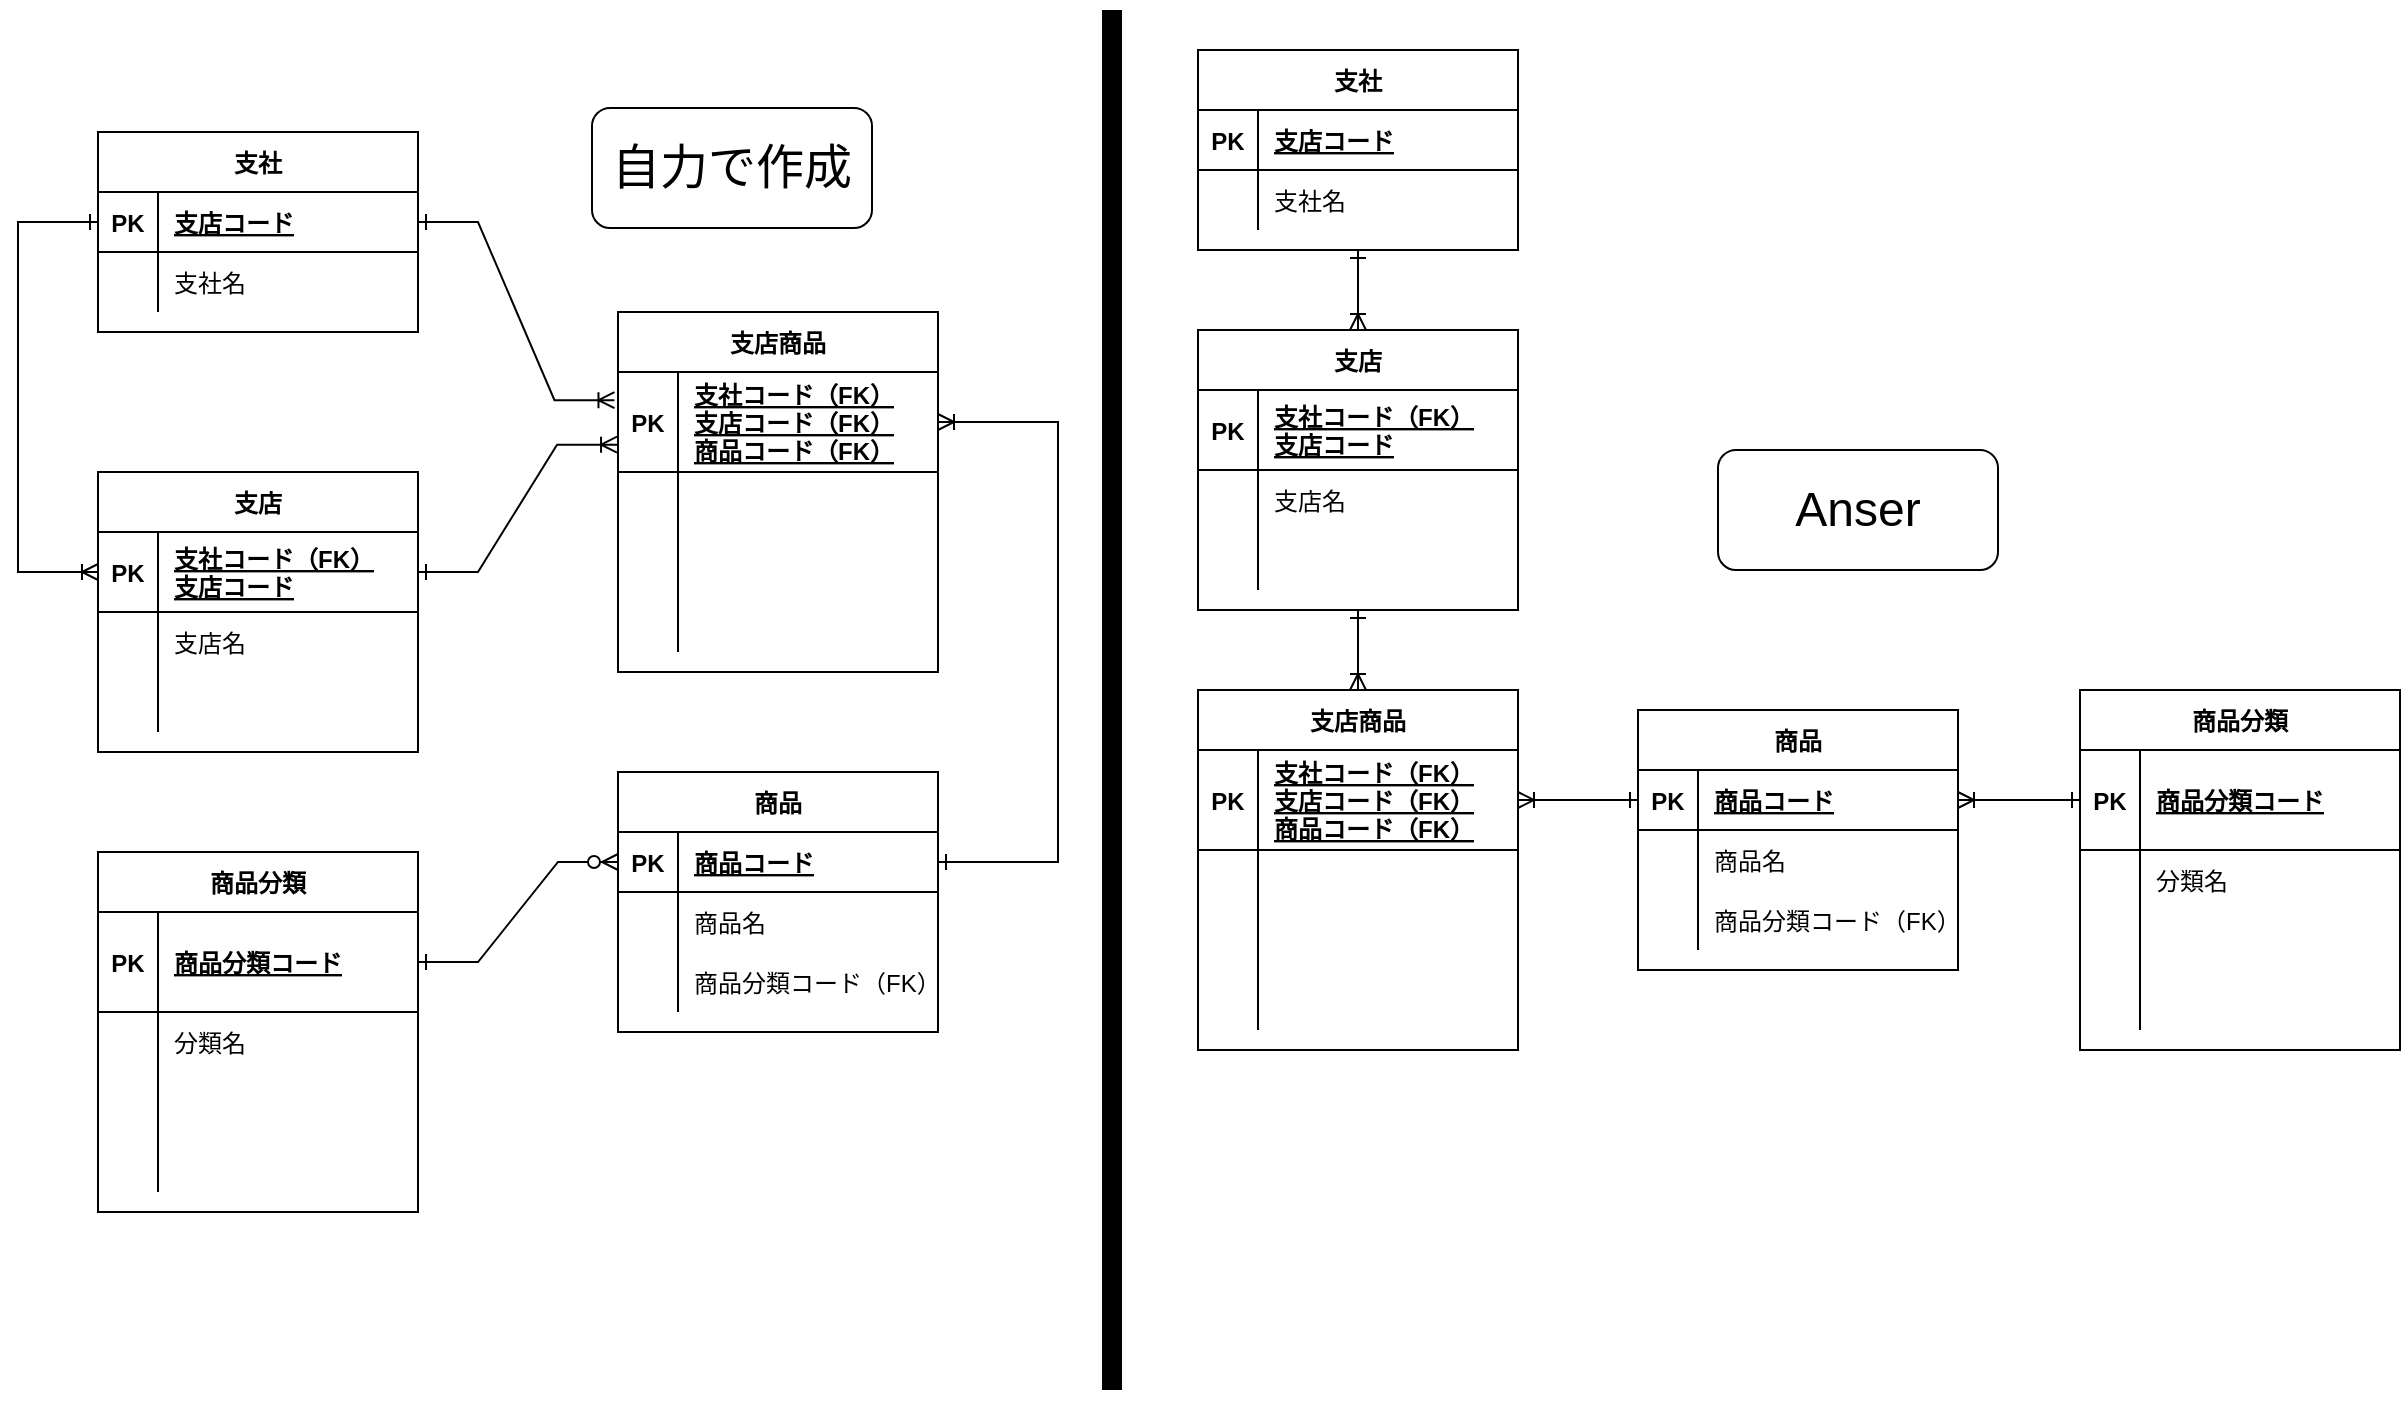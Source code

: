 <mxfile version="18.0.4" type="google"><diagram id="R2lEEEUBdFMjLlhIrx00" name="Page-1"><mxGraphModel grid="1" page="1" gridSize="10" guides="1" tooltips="1" connect="1" arrows="1" fold="1" pageScale="1" pageWidth="850" pageHeight="1100" math="0" shadow="0" extFonts="Permanent Marker^https://fonts.googleapis.com/css?family=Permanent+Marker"><root><mxCell id="0"/><mxCell id="1" parent="0"/><mxCell id="C-vyLk0tnHw3VtMMgP7b-2" value="支店" style="shape=table;startSize=30;container=1;collapsible=1;childLayout=tableLayout;fixedRows=1;rowLines=0;fontStyle=1;align=center;resizeLast=1;" vertex="1" parent="1"><mxGeometry x="-150" y="241" width="160" height="140" as="geometry"/></mxCell><mxCell id="C-vyLk0tnHw3VtMMgP7b-3" value="" style="shape=partialRectangle;collapsible=0;dropTarget=0;pointerEvents=0;fillColor=none;points=[[0,0.5],[1,0.5]];portConstraint=eastwest;top=0;left=0;right=0;bottom=1;" vertex="1" parent="C-vyLk0tnHw3VtMMgP7b-2"><mxGeometry y="30" width="160" height="40" as="geometry"/></mxCell><mxCell id="C-vyLk0tnHw3VtMMgP7b-4" value="PK" style="shape=partialRectangle;overflow=hidden;connectable=0;fillColor=none;top=0;left=0;bottom=0;right=0;fontStyle=1;" vertex="1" parent="C-vyLk0tnHw3VtMMgP7b-3"><mxGeometry width="30" height="40" as="geometry"><mxRectangle width="30" height="40" as="alternateBounds"/></mxGeometry></mxCell><mxCell id="C-vyLk0tnHw3VtMMgP7b-5" value="支社コード（FK）&#10;支店コード" style="shape=partialRectangle;overflow=hidden;connectable=0;fillColor=none;top=0;left=0;bottom=0;right=0;align=left;spacingLeft=6;fontStyle=5;" vertex="1" parent="C-vyLk0tnHw3VtMMgP7b-3"><mxGeometry x="30" width="130" height="40" as="geometry"><mxRectangle width="130" height="40" as="alternateBounds"/></mxGeometry></mxCell><mxCell id="C-vyLk0tnHw3VtMMgP7b-6" value="" style="shape=partialRectangle;collapsible=0;dropTarget=0;pointerEvents=0;fillColor=none;points=[[0,0.5],[1,0.5]];portConstraint=eastwest;top=0;left=0;right=0;bottom=0;" vertex="1" parent="C-vyLk0tnHw3VtMMgP7b-2"><mxGeometry y="70" width="160" height="30" as="geometry"/></mxCell><mxCell id="C-vyLk0tnHw3VtMMgP7b-7" value="" style="shape=partialRectangle;overflow=hidden;connectable=0;fillColor=none;top=0;left=0;bottom=0;right=0;" vertex="1" parent="C-vyLk0tnHw3VtMMgP7b-6"><mxGeometry width="30" height="30" as="geometry"><mxRectangle width="30" height="30" as="alternateBounds"/></mxGeometry></mxCell><mxCell id="C-vyLk0tnHw3VtMMgP7b-8" value="支店名" style="shape=partialRectangle;overflow=hidden;connectable=0;fillColor=none;top=0;left=0;bottom=0;right=0;align=left;spacingLeft=6;" vertex="1" parent="C-vyLk0tnHw3VtMMgP7b-6"><mxGeometry x="30" width="130" height="30" as="geometry"><mxRectangle width="130" height="30" as="alternateBounds"/></mxGeometry></mxCell><mxCell id="C-vyLk0tnHw3VtMMgP7b-9" value="" style="shape=partialRectangle;collapsible=0;dropTarget=0;pointerEvents=0;fillColor=none;points=[[0,0.5],[1,0.5]];portConstraint=eastwest;top=0;left=0;right=0;bottom=0;" vertex="1" parent="C-vyLk0tnHw3VtMMgP7b-2"><mxGeometry y="100" width="160" height="30" as="geometry"/></mxCell><mxCell id="C-vyLk0tnHw3VtMMgP7b-10" value="" style="shape=partialRectangle;overflow=hidden;connectable=0;fillColor=none;top=0;left=0;bottom=0;right=0;" vertex="1" parent="C-vyLk0tnHw3VtMMgP7b-9"><mxGeometry width="30" height="30" as="geometry"><mxRectangle width="30" height="30" as="alternateBounds"/></mxGeometry></mxCell><mxCell id="C-vyLk0tnHw3VtMMgP7b-11" value="" style="shape=partialRectangle;overflow=hidden;connectable=0;fillColor=none;top=0;left=0;bottom=0;right=0;align=left;spacingLeft=6;" vertex="1" parent="C-vyLk0tnHw3VtMMgP7b-9"><mxGeometry x="30" width="130" height="30" as="geometry"><mxRectangle width="130" height="30" as="alternateBounds"/></mxGeometry></mxCell><mxCell id="C-vyLk0tnHw3VtMMgP7b-13" value="商品" style="shape=table;startSize=30;container=1;collapsible=1;childLayout=tableLayout;fixedRows=1;rowLines=0;fontStyle=1;align=center;resizeLast=1;" vertex="1" parent="1"><mxGeometry x="110" y="391" width="160" height="130" as="geometry"/></mxCell><mxCell id="C-vyLk0tnHw3VtMMgP7b-14" value="" style="shape=partialRectangle;collapsible=0;dropTarget=0;pointerEvents=0;fillColor=none;points=[[0,0.5],[1,0.5]];portConstraint=eastwest;top=0;left=0;right=0;bottom=1;" vertex="1" parent="C-vyLk0tnHw3VtMMgP7b-13"><mxGeometry y="30" width="160" height="30" as="geometry"/></mxCell><mxCell id="C-vyLk0tnHw3VtMMgP7b-15" value="PK" style="shape=partialRectangle;overflow=hidden;connectable=0;fillColor=none;top=0;left=0;bottom=0;right=0;fontStyle=1;" vertex="1" parent="C-vyLk0tnHw3VtMMgP7b-14"><mxGeometry width="30" height="30" as="geometry"><mxRectangle width="30" height="30" as="alternateBounds"/></mxGeometry></mxCell><mxCell id="C-vyLk0tnHw3VtMMgP7b-16" value="商品コード" style="shape=partialRectangle;overflow=hidden;connectable=0;fillColor=none;top=0;left=0;bottom=0;right=0;align=left;spacingLeft=6;fontStyle=5;" vertex="1" parent="C-vyLk0tnHw3VtMMgP7b-14"><mxGeometry x="30" width="130" height="30" as="geometry"><mxRectangle width="130" height="30" as="alternateBounds"/></mxGeometry></mxCell><mxCell id="C-vyLk0tnHw3VtMMgP7b-17" value="" style="shape=partialRectangle;collapsible=0;dropTarget=0;pointerEvents=0;fillColor=none;points=[[0,0.5],[1,0.5]];portConstraint=eastwest;top=0;left=0;right=0;bottom=0;" vertex="1" parent="C-vyLk0tnHw3VtMMgP7b-13"><mxGeometry y="60" width="160" height="30" as="geometry"/></mxCell><mxCell id="C-vyLk0tnHw3VtMMgP7b-18" value="" style="shape=partialRectangle;overflow=hidden;connectable=0;fillColor=none;top=0;left=0;bottom=0;right=0;" vertex="1" parent="C-vyLk0tnHw3VtMMgP7b-17"><mxGeometry width="30" height="30" as="geometry"><mxRectangle width="30" height="30" as="alternateBounds"/></mxGeometry></mxCell><mxCell id="C-vyLk0tnHw3VtMMgP7b-19" value="商品名" style="shape=partialRectangle;overflow=hidden;connectable=0;fillColor=none;top=0;left=0;bottom=0;right=0;align=left;spacingLeft=6;" vertex="1" parent="C-vyLk0tnHw3VtMMgP7b-17"><mxGeometry x="30" width="130" height="30" as="geometry"><mxRectangle width="130" height="30" as="alternateBounds"/></mxGeometry></mxCell><mxCell id="C-vyLk0tnHw3VtMMgP7b-20" value="" style="shape=partialRectangle;collapsible=0;dropTarget=0;pointerEvents=0;fillColor=none;points=[[0,0.5],[1,0.5]];portConstraint=eastwest;top=0;left=0;right=0;bottom=0;" vertex="1" parent="C-vyLk0tnHw3VtMMgP7b-13"><mxGeometry y="90" width="160" height="30" as="geometry"/></mxCell><mxCell id="C-vyLk0tnHw3VtMMgP7b-21" value="" style="shape=partialRectangle;overflow=hidden;connectable=0;fillColor=none;top=0;left=0;bottom=0;right=0;" vertex="1" parent="C-vyLk0tnHw3VtMMgP7b-20"><mxGeometry width="30" height="30" as="geometry"><mxRectangle width="30" height="30" as="alternateBounds"/></mxGeometry></mxCell><mxCell id="C-vyLk0tnHw3VtMMgP7b-22" value="商品分類コード（FK）" style="shape=partialRectangle;overflow=hidden;connectable=0;fillColor=none;top=0;left=0;bottom=0;right=0;align=left;spacingLeft=6;" vertex="1" parent="C-vyLk0tnHw3VtMMgP7b-20"><mxGeometry x="30" width="130" height="30" as="geometry"><mxRectangle width="130" height="30" as="alternateBounds"/></mxGeometry></mxCell><mxCell id="C-vyLk0tnHw3VtMMgP7b-23" value="支社" style="shape=table;startSize=30;container=1;collapsible=1;childLayout=tableLayout;fixedRows=1;rowLines=0;fontStyle=1;align=center;resizeLast=1;" vertex="1" parent="1"><mxGeometry x="-150" y="71" width="160" height="100" as="geometry"/></mxCell><mxCell id="C-vyLk0tnHw3VtMMgP7b-24" value="" style="shape=partialRectangle;collapsible=0;dropTarget=0;pointerEvents=0;fillColor=none;points=[[0,0.5],[1,0.5]];portConstraint=eastwest;top=0;left=0;right=0;bottom=1;" vertex="1" parent="C-vyLk0tnHw3VtMMgP7b-23"><mxGeometry y="30" width="160" height="30" as="geometry"/></mxCell><mxCell id="C-vyLk0tnHw3VtMMgP7b-25" value="PK" style="shape=partialRectangle;overflow=hidden;connectable=0;fillColor=none;top=0;left=0;bottom=0;right=0;fontStyle=1;" vertex="1" parent="C-vyLk0tnHw3VtMMgP7b-24"><mxGeometry width="30" height="30" as="geometry"><mxRectangle width="30" height="30" as="alternateBounds"/></mxGeometry></mxCell><mxCell id="C-vyLk0tnHw3VtMMgP7b-26" value="支店コード" style="shape=partialRectangle;overflow=hidden;connectable=0;fillColor=none;top=0;left=0;bottom=0;right=0;align=left;spacingLeft=6;fontStyle=5;" vertex="1" parent="C-vyLk0tnHw3VtMMgP7b-24"><mxGeometry x="30" width="130" height="30" as="geometry"><mxRectangle width="130" height="30" as="alternateBounds"/></mxGeometry></mxCell><mxCell id="C-vyLk0tnHw3VtMMgP7b-27" value="" style="shape=partialRectangle;collapsible=0;dropTarget=0;pointerEvents=0;fillColor=none;points=[[0,0.5],[1,0.5]];portConstraint=eastwest;top=0;left=0;right=0;bottom=0;" vertex="1" parent="C-vyLk0tnHw3VtMMgP7b-23"><mxGeometry y="60" width="160" height="30" as="geometry"/></mxCell><mxCell id="C-vyLk0tnHw3VtMMgP7b-28" value="" style="shape=partialRectangle;overflow=hidden;connectable=0;fillColor=none;top=0;left=0;bottom=0;right=0;" vertex="1" parent="C-vyLk0tnHw3VtMMgP7b-27"><mxGeometry width="30" height="30" as="geometry"><mxRectangle width="30" height="30" as="alternateBounds"/></mxGeometry></mxCell><mxCell id="C-vyLk0tnHw3VtMMgP7b-29" value="支社名" style="shape=partialRectangle;overflow=hidden;connectable=0;fillColor=none;top=0;left=0;bottom=0;right=0;align=left;spacingLeft=6;" vertex="1" parent="C-vyLk0tnHw3VtMMgP7b-27"><mxGeometry x="30" width="130" height="30" as="geometry"><mxRectangle width="130" height="30" as="alternateBounds"/></mxGeometry></mxCell><mxCell id="lFJfuC8ugQ9undMT2xgx-3" value="商品分類" style="shape=table;startSize=30;container=1;collapsible=1;childLayout=tableLayout;fixedRows=1;rowLines=0;fontStyle=1;align=center;resizeLast=1;" vertex="1" parent="1"><mxGeometry x="-150" y="431" width="160" height="180.0" as="geometry"/></mxCell><mxCell id="lFJfuC8ugQ9undMT2xgx-4" value="" style="shape=tableRow;horizontal=0;startSize=0;swimlaneHead=0;swimlaneBody=0;fillColor=none;collapsible=0;dropTarget=0;points=[[0,0.5],[1,0.5]];portConstraint=eastwest;top=0;left=0;right=0;bottom=1;" vertex="1" parent="lFJfuC8ugQ9undMT2xgx-3"><mxGeometry y="30" width="160" height="50" as="geometry"/></mxCell><mxCell id="lFJfuC8ugQ9undMT2xgx-5" value="PK" style="shape=partialRectangle;connectable=0;fillColor=none;top=0;left=0;bottom=0;right=0;fontStyle=1;overflow=hidden;" vertex="1" parent="lFJfuC8ugQ9undMT2xgx-4"><mxGeometry width="30" height="50" as="geometry"><mxRectangle width="30" height="50" as="alternateBounds"/></mxGeometry></mxCell><mxCell id="lFJfuC8ugQ9undMT2xgx-6" value="商品分類コード" style="shape=partialRectangle;connectable=0;fillColor=none;top=0;left=0;bottom=0;right=0;align=left;spacingLeft=6;fontStyle=5;overflow=hidden;" vertex="1" parent="lFJfuC8ugQ9undMT2xgx-4"><mxGeometry x="30" width="130" height="50" as="geometry"><mxRectangle width="130" height="50" as="alternateBounds"/></mxGeometry></mxCell><mxCell id="lFJfuC8ugQ9undMT2xgx-7" value="" style="shape=tableRow;horizontal=0;startSize=0;swimlaneHead=0;swimlaneBody=0;fillColor=none;collapsible=0;dropTarget=0;points=[[0,0.5],[1,0.5]];portConstraint=eastwest;top=0;left=0;right=0;bottom=0;" vertex="1" parent="lFJfuC8ugQ9undMT2xgx-3"><mxGeometry y="80" width="160" height="30" as="geometry"/></mxCell><mxCell id="lFJfuC8ugQ9undMT2xgx-8" value="" style="shape=partialRectangle;connectable=0;fillColor=none;top=0;left=0;bottom=0;right=0;editable=1;overflow=hidden;" vertex="1" parent="lFJfuC8ugQ9undMT2xgx-7"><mxGeometry width="30" height="30" as="geometry"><mxRectangle width="30" height="30" as="alternateBounds"/></mxGeometry></mxCell><mxCell id="lFJfuC8ugQ9undMT2xgx-9" value="分類名" style="shape=partialRectangle;connectable=0;fillColor=none;top=0;left=0;bottom=0;right=0;align=left;spacingLeft=6;overflow=hidden;" vertex="1" parent="lFJfuC8ugQ9undMT2xgx-7"><mxGeometry x="30" width="130" height="30" as="geometry"><mxRectangle width="130" height="30" as="alternateBounds"/></mxGeometry></mxCell><mxCell id="lFJfuC8ugQ9undMT2xgx-10" value="" style="shape=tableRow;horizontal=0;startSize=0;swimlaneHead=0;swimlaneBody=0;fillColor=none;collapsible=0;dropTarget=0;points=[[0,0.5],[1,0.5]];portConstraint=eastwest;top=0;left=0;right=0;bottom=0;" vertex="1" parent="lFJfuC8ugQ9undMT2xgx-3"><mxGeometry y="110" width="160" height="30" as="geometry"/></mxCell><mxCell id="lFJfuC8ugQ9undMT2xgx-11" value="" style="shape=partialRectangle;connectable=0;fillColor=none;top=0;left=0;bottom=0;right=0;editable=1;overflow=hidden;" vertex="1" parent="lFJfuC8ugQ9undMT2xgx-10"><mxGeometry width="30" height="30" as="geometry"><mxRectangle width="30" height="30" as="alternateBounds"/></mxGeometry></mxCell><mxCell id="lFJfuC8ugQ9undMT2xgx-12" value="" style="shape=partialRectangle;connectable=0;fillColor=none;top=0;left=0;bottom=0;right=0;align=left;spacingLeft=6;overflow=hidden;" vertex="1" parent="lFJfuC8ugQ9undMT2xgx-10"><mxGeometry x="30" width="130" height="30" as="geometry"><mxRectangle width="130" height="30" as="alternateBounds"/></mxGeometry></mxCell><mxCell id="lFJfuC8ugQ9undMT2xgx-13" value="" style="shape=tableRow;horizontal=0;startSize=0;swimlaneHead=0;swimlaneBody=0;fillColor=none;collapsible=0;dropTarget=0;points=[[0,0.5],[1,0.5]];portConstraint=eastwest;top=0;left=0;right=0;bottom=0;" vertex="1" parent="lFJfuC8ugQ9undMT2xgx-3"><mxGeometry y="140" width="160" height="30" as="geometry"/></mxCell><mxCell id="lFJfuC8ugQ9undMT2xgx-14" value="" style="shape=partialRectangle;connectable=0;fillColor=none;top=0;left=0;bottom=0;right=0;editable=1;overflow=hidden;" vertex="1" parent="lFJfuC8ugQ9undMT2xgx-13"><mxGeometry width="30" height="30" as="geometry"><mxRectangle width="30" height="30" as="alternateBounds"/></mxGeometry></mxCell><mxCell id="lFJfuC8ugQ9undMT2xgx-15" value="" style="shape=partialRectangle;connectable=0;fillColor=none;top=0;left=0;bottom=0;right=0;align=left;spacingLeft=6;overflow=hidden;" vertex="1" parent="lFJfuC8ugQ9undMT2xgx-13"><mxGeometry x="30" width="130" height="30" as="geometry"><mxRectangle width="130" height="30" as="alternateBounds"/></mxGeometry></mxCell><mxCell id="lFJfuC8ugQ9undMT2xgx-16" value="支店商品" style="shape=table;startSize=30;container=1;collapsible=1;childLayout=tableLayout;fixedRows=1;rowLines=0;fontStyle=1;align=center;resizeLast=1;" vertex="1" parent="1"><mxGeometry x="110" y="161" width="160" height="180" as="geometry"/></mxCell><mxCell id="lFJfuC8ugQ9undMT2xgx-17" value="" style="shape=tableRow;horizontal=0;startSize=0;swimlaneHead=0;swimlaneBody=0;fillColor=none;collapsible=0;dropTarget=0;points=[[0,0.5],[1,0.5]];portConstraint=eastwest;top=0;left=0;right=0;bottom=1;" vertex="1" parent="lFJfuC8ugQ9undMT2xgx-16"><mxGeometry y="30" width="160" height="50" as="geometry"/></mxCell><mxCell id="lFJfuC8ugQ9undMT2xgx-18" value="PK" style="shape=partialRectangle;connectable=0;fillColor=none;top=0;left=0;bottom=0;right=0;fontStyle=1;overflow=hidden;" vertex="1" parent="lFJfuC8ugQ9undMT2xgx-17"><mxGeometry width="30" height="50" as="geometry"><mxRectangle width="30" height="50" as="alternateBounds"/></mxGeometry></mxCell><mxCell id="lFJfuC8ugQ9undMT2xgx-19" value="支社コード（FK）&#10;支店コード（FK）&#10;商品コード（FK）" style="shape=partialRectangle;connectable=0;fillColor=none;top=0;left=0;bottom=0;right=0;align=left;spacingLeft=6;fontStyle=5;overflow=hidden;" vertex="1" parent="lFJfuC8ugQ9undMT2xgx-17"><mxGeometry x="30" width="130" height="50" as="geometry"><mxRectangle width="130" height="50" as="alternateBounds"/></mxGeometry></mxCell><mxCell id="lFJfuC8ugQ9undMT2xgx-20" value="" style="shape=tableRow;horizontal=0;startSize=0;swimlaneHead=0;swimlaneBody=0;fillColor=none;collapsible=0;dropTarget=0;points=[[0,0.5],[1,0.5]];portConstraint=eastwest;top=0;left=0;right=0;bottom=0;" vertex="1" parent="lFJfuC8ugQ9undMT2xgx-16"><mxGeometry y="80" width="160" height="30" as="geometry"/></mxCell><mxCell id="lFJfuC8ugQ9undMT2xgx-21" value="" style="shape=partialRectangle;connectable=0;fillColor=none;top=0;left=0;bottom=0;right=0;editable=1;overflow=hidden;" vertex="1" parent="lFJfuC8ugQ9undMT2xgx-20"><mxGeometry width="30" height="30" as="geometry"><mxRectangle width="30" height="30" as="alternateBounds"/></mxGeometry></mxCell><mxCell id="lFJfuC8ugQ9undMT2xgx-22" value="" style="shape=partialRectangle;connectable=0;fillColor=none;top=0;left=0;bottom=0;right=0;align=left;spacingLeft=6;overflow=hidden;" vertex="1" parent="lFJfuC8ugQ9undMT2xgx-20"><mxGeometry x="30" width="130" height="30" as="geometry"><mxRectangle width="130" height="30" as="alternateBounds"/></mxGeometry></mxCell><mxCell id="lFJfuC8ugQ9undMT2xgx-23" value="" style="shape=tableRow;horizontal=0;startSize=0;swimlaneHead=0;swimlaneBody=0;fillColor=none;collapsible=0;dropTarget=0;points=[[0,0.5],[1,0.5]];portConstraint=eastwest;top=0;left=0;right=0;bottom=0;" vertex="1" parent="lFJfuC8ugQ9undMT2xgx-16"><mxGeometry y="110" width="160" height="30" as="geometry"/></mxCell><mxCell id="lFJfuC8ugQ9undMT2xgx-24" value="" style="shape=partialRectangle;connectable=0;fillColor=none;top=0;left=0;bottom=0;right=0;editable=1;overflow=hidden;" vertex="1" parent="lFJfuC8ugQ9undMT2xgx-23"><mxGeometry width="30" height="30" as="geometry"><mxRectangle width="30" height="30" as="alternateBounds"/></mxGeometry></mxCell><mxCell id="lFJfuC8ugQ9undMT2xgx-25" value="" style="shape=partialRectangle;connectable=0;fillColor=none;top=0;left=0;bottom=0;right=0;align=left;spacingLeft=6;overflow=hidden;" vertex="1" parent="lFJfuC8ugQ9undMT2xgx-23"><mxGeometry x="30" width="130" height="30" as="geometry"><mxRectangle width="130" height="30" as="alternateBounds"/></mxGeometry></mxCell><mxCell id="lFJfuC8ugQ9undMT2xgx-26" value="" style="shape=tableRow;horizontal=0;startSize=0;swimlaneHead=0;swimlaneBody=0;fillColor=none;collapsible=0;dropTarget=0;points=[[0,0.5],[1,0.5]];portConstraint=eastwest;top=0;left=0;right=0;bottom=0;" vertex="1" parent="lFJfuC8ugQ9undMT2xgx-16"><mxGeometry y="140" width="160" height="30" as="geometry"/></mxCell><mxCell id="lFJfuC8ugQ9undMT2xgx-27" value="" style="shape=partialRectangle;connectable=0;fillColor=none;top=0;left=0;bottom=0;right=0;editable=1;overflow=hidden;" vertex="1" parent="lFJfuC8ugQ9undMT2xgx-26"><mxGeometry width="30" height="30" as="geometry"><mxRectangle width="30" height="30" as="alternateBounds"/></mxGeometry></mxCell><mxCell id="lFJfuC8ugQ9undMT2xgx-28" value="" style="shape=partialRectangle;connectable=0;fillColor=none;top=0;left=0;bottom=0;right=0;align=left;spacingLeft=6;overflow=hidden;" vertex="1" parent="lFJfuC8ugQ9undMT2xgx-26"><mxGeometry x="30" width="130" height="30" as="geometry"><mxRectangle width="130" height="30" as="alternateBounds"/></mxGeometry></mxCell><mxCell id="lFJfuC8ugQ9undMT2xgx-29" value="" style="fontSize=12;html=1;endArrow=ERzeroToMany;startArrow=ERone;rounded=0;startFill=0;entryX=0;entryY=0.5;entryDx=0;entryDy=0;edgeStyle=entityRelationEdgeStyle;exitX=1;exitY=0.5;exitDx=0;exitDy=0;" edge="1" parent="1" source="lFJfuC8ugQ9undMT2xgx-4" target="C-vyLk0tnHw3VtMMgP7b-14"><mxGeometry width="100" height="100" relative="1" as="geometry"><mxPoint x="10.0" y="481.0" as="sourcePoint"/><mxPoint x="110" y="531" as="targetPoint"/></mxGeometry></mxCell><mxCell id="lFJfuC8ugQ9undMT2xgx-30" value="" style="fontSize=12;html=1;endArrow=ERoneToMany;startArrow=ERone;rounded=0;startFill=0;exitX=1;exitY=0.5;exitDx=0;exitDy=0;entryX=-0.011;entryY=0.282;entryDx=0;entryDy=0;endFill=0;edgeStyle=entityRelationEdgeStyle;entryPerimeter=0;" edge="1" parent="1" source="C-vyLk0tnHw3VtMMgP7b-24" target="lFJfuC8ugQ9undMT2xgx-17"><mxGeometry width="100" height="100" relative="1" as="geometry"><mxPoint x="-100" y="231" as="sourcePoint"/><mxPoint x="-20" y="231" as="targetPoint"/></mxGeometry></mxCell><mxCell id="lFJfuC8ugQ9undMT2xgx-31" value="" style="edgeStyle=elbowEdgeStyle;fontSize=12;html=1;endArrow=ERoneToMany;startArrow=ERone;rounded=0;startFill=0;exitX=0;exitY=0.5;exitDx=0;exitDy=0;entryX=0;entryY=0.5;entryDx=0;entryDy=0;endFill=0;" edge="1" parent="1" source="C-vyLk0tnHw3VtMMgP7b-24" target="C-vyLk0tnHw3VtMMgP7b-3"><mxGeometry width="100" height="100" relative="1" as="geometry"><mxPoint x="-150" y="111" as="sourcePoint"/><mxPoint x="-160" y="191" as="targetPoint"/><Array as="points"><mxPoint x="-190" y="201"/><mxPoint x="-190" y="201"/></Array></mxGeometry></mxCell><mxCell id="lFJfuC8ugQ9undMT2xgx-34" value="" style="fontSize=12;html=1;endArrow=ERoneToMany;startArrow=ERone;rounded=0;startFill=0;exitX=1;exitY=0.5;exitDx=0;exitDy=0;entryX=-0.003;entryY=0.727;entryDx=0;entryDy=0;endFill=0;edgeStyle=entityRelationEdgeStyle;entryPerimeter=0;" edge="1" parent="1" source="C-vyLk0tnHw3VtMMgP7b-3" target="lFJfuC8ugQ9undMT2xgx-17"><mxGeometry width="100" height="100" relative="1" as="geometry"><mxPoint x="-20.0" y="126" as="sourcePoint"/><mxPoint x="88.24" y="215.1" as="targetPoint"/></mxGeometry></mxCell><mxCell id="lFJfuC8ugQ9undMT2xgx-35" value="" style="edgeStyle=elbowEdgeStyle;fontSize=12;html=1;endArrow=ERoneToMany;startArrow=ERone;rounded=0;entryX=1;entryY=0.5;entryDx=0;entryDy=0;startFill=0;exitX=1;exitY=0.5;exitDx=0;exitDy=0;" edge="1" parent="1" source="C-vyLk0tnHw3VtMMgP7b-14" target="lFJfuC8ugQ9undMT2xgx-17"><mxGeometry width="100" height="100" relative="1" as="geometry"><mxPoint x="280" y="381" as="sourcePoint"/><mxPoint x="340" y="431" as="targetPoint"/><Array as="points"><mxPoint x="330" y="341"/></Array></mxGeometry></mxCell><mxCell id="fW-VRwN7VUPNYU8TtYL--1" value="支店" style="shape=table;startSize=30;container=1;collapsible=1;childLayout=tableLayout;fixedRows=1;rowLines=0;fontStyle=1;align=center;resizeLast=1;" vertex="1" parent="1"><mxGeometry x="400" y="170" width="160" height="140" as="geometry"/></mxCell><mxCell id="fW-VRwN7VUPNYU8TtYL--2" value="" style="shape=partialRectangle;collapsible=0;dropTarget=0;pointerEvents=0;fillColor=none;points=[[0,0.5],[1,0.5]];portConstraint=eastwest;top=0;left=0;right=0;bottom=1;" vertex="1" parent="fW-VRwN7VUPNYU8TtYL--1"><mxGeometry y="30" width="160" height="40" as="geometry"/></mxCell><mxCell id="fW-VRwN7VUPNYU8TtYL--3" value="PK" style="shape=partialRectangle;overflow=hidden;connectable=0;fillColor=none;top=0;left=0;bottom=0;right=0;fontStyle=1;" vertex="1" parent="fW-VRwN7VUPNYU8TtYL--2"><mxGeometry width="30" height="40" as="geometry"><mxRectangle width="30" height="40" as="alternateBounds"/></mxGeometry></mxCell><mxCell id="fW-VRwN7VUPNYU8TtYL--4" value="支社コード（FK）&#10;支店コード" style="shape=partialRectangle;overflow=hidden;connectable=0;fillColor=none;top=0;left=0;bottom=0;right=0;align=left;spacingLeft=6;fontStyle=5;" vertex="1" parent="fW-VRwN7VUPNYU8TtYL--2"><mxGeometry x="30" width="130" height="40" as="geometry"><mxRectangle width="130" height="40" as="alternateBounds"/></mxGeometry></mxCell><mxCell id="fW-VRwN7VUPNYU8TtYL--5" value="" style="shape=partialRectangle;collapsible=0;dropTarget=0;pointerEvents=0;fillColor=none;points=[[0,0.5],[1,0.5]];portConstraint=eastwest;top=0;left=0;right=0;bottom=0;" vertex="1" parent="fW-VRwN7VUPNYU8TtYL--1"><mxGeometry y="70" width="160" height="30" as="geometry"/></mxCell><mxCell id="fW-VRwN7VUPNYU8TtYL--6" value="" style="shape=partialRectangle;overflow=hidden;connectable=0;fillColor=none;top=0;left=0;bottom=0;right=0;" vertex="1" parent="fW-VRwN7VUPNYU8TtYL--5"><mxGeometry width="30" height="30" as="geometry"><mxRectangle width="30" height="30" as="alternateBounds"/></mxGeometry></mxCell><mxCell id="fW-VRwN7VUPNYU8TtYL--7" value="支店名" style="shape=partialRectangle;overflow=hidden;connectable=0;fillColor=none;top=0;left=0;bottom=0;right=0;align=left;spacingLeft=6;" vertex="1" parent="fW-VRwN7VUPNYU8TtYL--5"><mxGeometry x="30" width="130" height="30" as="geometry"><mxRectangle width="130" height="30" as="alternateBounds"/></mxGeometry></mxCell><mxCell id="fW-VRwN7VUPNYU8TtYL--8" value="" style="shape=partialRectangle;collapsible=0;dropTarget=0;pointerEvents=0;fillColor=none;points=[[0,0.5],[1,0.5]];portConstraint=eastwest;top=0;left=0;right=0;bottom=0;" vertex="1" parent="fW-VRwN7VUPNYU8TtYL--1"><mxGeometry y="100" width="160" height="30" as="geometry"/></mxCell><mxCell id="fW-VRwN7VUPNYU8TtYL--9" value="" style="shape=partialRectangle;overflow=hidden;connectable=0;fillColor=none;top=0;left=0;bottom=0;right=0;" vertex="1" parent="fW-VRwN7VUPNYU8TtYL--8"><mxGeometry width="30" height="30" as="geometry"><mxRectangle width="30" height="30" as="alternateBounds"/></mxGeometry></mxCell><mxCell id="fW-VRwN7VUPNYU8TtYL--10" value="" style="shape=partialRectangle;overflow=hidden;connectable=0;fillColor=none;top=0;left=0;bottom=0;right=0;align=left;spacingLeft=6;" vertex="1" parent="fW-VRwN7VUPNYU8TtYL--8"><mxGeometry x="30" width="130" height="30" as="geometry"><mxRectangle width="130" height="30" as="alternateBounds"/></mxGeometry></mxCell><mxCell id="fW-VRwN7VUPNYU8TtYL--11" value="商品" style="shape=table;startSize=30;container=1;collapsible=1;childLayout=tableLayout;fixedRows=1;rowLines=0;fontStyle=1;align=center;resizeLast=1;" vertex="1" parent="1"><mxGeometry x="620" y="360" width="160" height="130" as="geometry"/></mxCell><mxCell id="fW-VRwN7VUPNYU8TtYL--12" value="" style="shape=partialRectangle;collapsible=0;dropTarget=0;pointerEvents=0;fillColor=none;points=[[0,0.5],[1,0.5]];portConstraint=eastwest;top=0;left=0;right=0;bottom=1;" vertex="1" parent="fW-VRwN7VUPNYU8TtYL--11"><mxGeometry y="30" width="160" height="30" as="geometry"/></mxCell><mxCell id="fW-VRwN7VUPNYU8TtYL--13" value="PK" style="shape=partialRectangle;overflow=hidden;connectable=0;fillColor=none;top=0;left=0;bottom=0;right=0;fontStyle=1;" vertex="1" parent="fW-VRwN7VUPNYU8TtYL--12"><mxGeometry width="30" height="30" as="geometry"><mxRectangle width="30" height="30" as="alternateBounds"/></mxGeometry></mxCell><mxCell id="fW-VRwN7VUPNYU8TtYL--14" value="商品コード" style="shape=partialRectangle;overflow=hidden;connectable=0;fillColor=none;top=0;left=0;bottom=0;right=0;align=left;spacingLeft=6;fontStyle=5;" vertex="1" parent="fW-VRwN7VUPNYU8TtYL--12"><mxGeometry x="30" width="130" height="30" as="geometry"><mxRectangle width="130" height="30" as="alternateBounds"/></mxGeometry></mxCell><mxCell id="fW-VRwN7VUPNYU8TtYL--15" value="" style="shape=partialRectangle;collapsible=0;dropTarget=0;pointerEvents=0;fillColor=none;points=[[0,0.5],[1,0.5]];portConstraint=eastwest;top=0;left=0;right=0;bottom=0;" vertex="1" parent="fW-VRwN7VUPNYU8TtYL--11"><mxGeometry y="60" width="160" height="30" as="geometry"/></mxCell><mxCell id="fW-VRwN7VUPNYU8TtYL--16" value="" style="shape=partialRectangle;overflow=hidden;connectable=0;fillColor=none;top=0;left=0;bottom=0;right=0;" vertex="1" parent="fW-VRwN7VUPNYU8TtYL--15"><mxGeometry width="30" height="30" as="geometry"><mxRectangle width="30" height="30" as="alternateBounds"/></mxGeometry></mxCell><mxCell id="fW-VRwN7VUPNYU8TtYL--17" value="商品名" style="shape=partialRectangle;overflow=hidden;connectable=0;fillColor=none;top=0;left=0;bottom=0;right=0;align=left;spacingLeft=6;" vertex="1" parent="fW-VRwN7VUPNYU8TtYL--15"><mxGeometry x="30" width="130" height="30" as="geometry"><mxRectangle width="130" height="30" as="alternateBounds"/></mxGeometry></mxCell><mxCell id="fW-VRwN7VUPNYU8TtYL--18" value="" style="shape=partialRectangle;collapsible=0;dropTarget=0;pointerEvents=0;fillColor=none;points=[[0,0.5],[1,0.5]];portConstraint=eastwest;top=0;left=0;right=0;bottom=0;" vertex="1" parent="fW-VRwN7VUPNYU8TtYL--11"><mxGeometry y="90" width="160" height="30" as="geometry"/></mxCell><mxCell id="fW-VRwN7VUPNYU8TtYL--19" value="" style="shape=partialRectangle;overflow=hidden;connectable=0;fillColor=none;top=0;left=0;bottom=0;right=0;" vertex="1" parent="fW-VRwN7VUPNYU8TtYL--18"><mxGeometry width="30" height="30" as="geometry"><mxRectangle width="30" height="30" as="alternateBounds"/></mxGeometry></mxCell><mxCell id="fW-VRwN7VUPNYU8TtYL--20" value="商品分類コード（FK）" style="shape=partialRectangle;overflow=hidden;connectable=0;fillColor=none;top=0;left=0;bottom=0;right=0;align=left;spacingLeft=6;" vertex="1" parent="fW-VRwN7VUPNYU8TtYL--18"><mxGeometry x="30" width="130" height="30" as="geometry"><mxRectangle width="130" height="30" as="alternateBounds"/></mxGeometry></mxCell><mxCell id="fW-VRwN7VUPNYU8TtYL--21" value="支社" style="shape=table;startSize=30;container=1;collapsible=1;childLayout=tableLayout;fixedRows=1;rowLines=0;fontStyle=1;align=center;resizeLast=1;" vertex="1" parent="1"><mxGeometry x="400" y="30" width="160" height="100" as="geometry"/></mxCell><mxCell id="fW-VRwN7VUPNYU8TtYL--22" value="" style="shape=partialRectangle;collapsible=0;dropTarget=0;pointerEvents=0;fillColor=none;points=[[0,0.5],[1,0.5]];portConstraint=eastwest;top=0;left=0;right=0;bottom=1;" vertex="1" parent="fW-VRwN7VUPNYU8TtYL--21"><mxGeometry y="30" width="160" height="30" as="geometry"/></mxCell><mxCell id="fW-VRwN7VUPNYU8TtYL--23" value="PK" style="shape=partialRectangle;overflow=hidden;connectable=0;fillColor=none;top=0;left=0;bottom=0;right=0;fontStyle=1;" vertex="1" parent="fW-VRwN7VUPNYU8TtYL--22"><mxGeometry width="30" height="30" as="geometry"><mxRectangle width="30" height="30" as="alternateBounds"/></mxGeometry></mxCell><mxCell id="fW-VRwN7VUPNYU8TtYL--24" value="支店コード" style="shape=partialRectangle;overflow=hidden;connectable=0;fillColor=none;top=0;left=0;bottom=0;right=0;align=left;spacingLeft=6;fontStyle=5;" vertex="1" parent="fW-VRwN7VUPNYU8TtYL--22"><mxGeometry x="30" width="130" height="30" as="geometry"><mxRectangle width="130" height="30" as="alternateBounds"/></mxGeometry></mxCell><mxCell id="fW-VRwN7VUPNYU8TtYL--25" value="" style="shape=partialRectangle;collapsible=0;dropTarget=0;pointerEvents=0;fillColor=none;points=[[0,0.5],[1,0.5]];portConstraint=eastwest;top=0;left=0;right=0;bottom=0;" vertex="1" parent="fW-VRwN7VUPNYU8TtYL--21"><mxGeometry y="60" width="160" height="30" as="geometry"/></mxCell><mxCell id="fW-VRwN7VUPNYU8TtYL--26" value="" style="shape=partialRectangle;overflow=hidden;connectable=0;fillColor=none;top=0;left=0;bottom=0;right=0;" vertex="1" parent="fW-VRwN7VUPNYU8TtYL--25"><mxGeometry width="30" height="30" as="geometry"><mxRectangle width="30" height="30" as="alternateBounds"/></mxGeometry></mxCell><mxCell id="fW-VRwN7VUPNYU8TtYL--27" value="支社名" style="shape=partialRectangle;overflow=hidden;connectable=0;fillColor=none;top=0;left=0;bottom=0;right=0;align=left;spacingLeft=6;" vertex="1" parent="fW-VRwN7VUPNYU8TtYL--25"><mxGeometry x="30" width="130" height="30" as="geometry"><mxRectangle width="130" height="30" as="alternateBounds"/></mxGeometry></mxCell><mxCell id="fW-VRwN7VUPNYU8TtYL--28" value="商品分類" style="shape=table;startSize=30;container=1;collapsible=1;childLayout=tableLayout;fixedRows=1;rowLines=0;fontStyle=1;align=center;resizeLast=1;" vertex="1" parent="1"><mxGeometry x="841" y="350" width="160" height="180.0" as="geometry"/></mxCell><mxCell id="fW-VRwN7VUPNYU8TtYL--29" value="" style="shape=tableRow;horizontal=0;startSize=0;swimlaneHead=0;swimlaneBody=0;fillColor=none;collapsible=0;dropTarget=0;points=[[0,0.5],[1,0.5]];portConstraint=eastwest;top=0;left=0;right=0;bottom=1;" vertex="1" parent="fW-VRwN7VUPNYU8TtYL--28"><mxGeometry y="30" width="160" height="50" as="geometry"/></mxCell><mxCell id="fW-VRwN7VUPNYU8TtYL--30" value="PK" style="shape=partialRectangle;connectable=0;fillColor=none;top=0;left=0;bottom=0;right=0;fontStyle=1;overflow=hidden;" vertex="1" parent="fW-VRwN7VUPNYU8TtYL--29"><mxGeometry width="30" height="50" as="geometry"><mxRectangle width="30" height="50" as="alternateBounds"/></mxGeometry></mxCell><mxCell id="fW-VRwN7VUPNYU8TtYL--31" value="商品分類コード" style="shape=partialRectangle;connectable=0;fillColor=none;top=0;left=0;bottom=0;right=0;align=left;spacingLeft=6;fontStyle=5;overflow=hidden;" vertex="1" parent="fW-VRwN7VUPNYU8TtYL--29"><mxGeometry x="30" width="130" height="50" as="geometry"><mxRectangle width="130" height="50" as="alternateBounds"/></mxGeometry></mxCell><mxCell id="fW-VRwN7VUPNYU8TtYL--32" value="" style="shape=tableRow;horizontal=0;startSize=0;swimlaneHead=0;swimlaneBody=0;fillColor=none;collapsible=0;dropTarget=0;points=[[0,0.5],[1,0.5]];portConstraint=eastwest;top=0;left=0;right=0;bottom=0;" vertex="1" parent="fW-VRwN7VUPNYU8TtYL--28"><mxGeometry y="80" width="160" height="30" as="geometry"/></mxCell><mxCell id="fW-VRwN7VUPNYU8TtYL--33" value="" style="shape=partialRectangle;connectable=0;fillColor=none;top=0;left=0;bottom=0;right=0;editable=1;overflow=hidden;" vertex="1" parent="fW-VRwN7VUPNYU8TtYL--32"><mxGeometry width="30" height="30" as="geometry"><mxRectangle width="30" height="30" as="alternateBounds"/></mxGeometry></mxCell><mxCell id="fW-VRwN7VUPNYU8TtYL--34" value="分類名" style="shape=partialRectangle;connectable=0;fillColor=none;top=0;left=0;bottom=0;right=0;align=left;spacingLeft=6;overflow=hidden;" vertex="1" parent="fW-VRwN7VUPNYU8TtYL--32"><mxGeometry x="30" width="130" height="30" as="geometry"><mxRectangle width="130" height="30" as="alternateBounds"/></mxGeometry></mxCell><mxCell id="fW-VRwN7VUPNYU8TtYL--35" value="" style="shape=tableRow;horizontal=0;startSize=0;swimlaneHead=0;swimlaneBody=0;fillColor=none;collapsible=0;dropTarget=0;points=[[0,0.5],[1,0.5]];portConstraint=eastwest;top=0;left=0;right=0;bottom=0;" vertex="1" parent="fW-VRwN7VUPNYU8TtYL--28"><mxGeometry y="110" width="160" height="30" as="geometry"/></mxCell><mxCell id="fW-VRwN7VUPNYU8TtYL--36" value="" style="shape=partialRectangle;connectable=0;fillColor=none;top=0;left=0;bottom=0;right=0;editable=1;overflow=hidden;" vertex="1" parent="fW-VRwN7VUPNYU8TtYL--35"><mxGeometry width="30" height="30" as="geometry"><mxRectangle width="30" height="30" as="alternateBounds"/></mxGeometry></mxCell><mxCell id="fW-VRwN7VUPNYU8TtYL--37" value="" style="shape=partialRectangle;connectable=0;fillColor=none;top=0;left=0;bottom=0;right=0;align=left;spacingLeft=6;overflow=hidden;" vertex="1" parent="fW-VRwN7VUPNYU8TtYL--35"><mxGeometry x="30" width="130" height="30" as="geometry"><mxRectangle width="130" height="30" as="alternateBounds"/></mxGeometry></mxCell><mxCell id="fW-VRwN7VUPNYU8TtYL--38" value="" style="shape=tableRow;horizontal=0;startSize=0;swimlaneHead=0;swimlaneBody=0;fillColor=none;collapsible=0;dropTarget=0;points=[[0,0.5],[1,0.5]];portConstraint=eastwest;top=0;left=0;right=0;bottom=0;" vertex="1" parent="fW-VRwN7VUPNYU8TtYL--28"><mxGeometry y="140" width="160" height="30" as="geometry"/></mxCell><mxCell id="fW-VRwN7VUPNYU8TtYL--39" value="" style="shape=partialRectangle;connectable=0;fillColor=none;top=0;left=0;bottom=0;right=0;editable=1;overflow=hidden;" vertex="1" parent="fW-VRwN7VUPNYU8TtYL--38"><mxGeometry width="30" height="30" as="geometry"><mxRectangle width="30" height="30" as="alternateBounds"/></mxGeometry></mxCell><mxCell id="fW-VRwN7VUPNYU8TtYL--40" value="" style="shape=partialRectangle;connectable=0;fillColor=none;top=0;left=0;bottom=0;right=0;align=left;spacingLeft=6;overflow=hidden;" vertex="1" parent="fW-VRwN7VUPNYU8TtYL--38"><mxGeometry x="30" width="130" height="30" as="geometry"><mxRectangle width="130" height="30" as="alternateBounds"/></mxGeometry></mxCell><mxCell id="fW-VRwN7VUPNYU8TtYL--41" value="支店商品" style="shape=table;startSize=30;container=1;collapsible=1;childLayout=tableLayout;fixedRows=1;rowLines=0;fontStyle=1;align=center;resizeLast=1;" vertex="1" parent="1"><mxGeometry x="400" y="350" width="160" height="180" as="geometry"/></mxCell><mxCell id="fW-VRwN7VUPNYU8TtYL--42" value="" style="shape=tableRow;horizontal=0;startSize=0;swimlaneHead=0;swimlaneBody=0;fillColor=none;collapsible=0;dropTarget=0;points=[[0,0.5],[1,0.5]];portConstraint=eastwest;top=0;left=0;right=0;bottom=1;" vertex="1" parent="fW-VRwN7VUPNYU8TtYL--41"><mxGeometry y="30" width="160" height="50" as="geometry"/></mxCell><mxCell id="fW-VRwN7VUPNYU8TtYL--43" value="PK" style="shape=partialRectangle;connectable=0;fillColor=none;top=0;left=0;bottom=0;right=0;fontStyle=1;overflow=hidden;" vertex="1" parent="fW-VRwN7VUPNYU8TtYL--42"><mxGeometry width="30" height="50" as="geometry"><mxRectangle width="30" height="50" as="alternateBounds"/></mxGeometry></mxCell><mxCell id="fW-VRwN7VUPNYU8TtYL--44" value="支社コード（FK）&#10;支店コード（FK）&#10;商品コード（FK）" style="shape=partialRectangle;connectable=0;fillColor=none;top=0;left=0;bottom=0;right=0;align=left;spacingLeft=6;fontStyle=5;overflow=hidden;" vertex="1" parent="fW-VRwN7VUPNYU8TtYL--42"><mxGeometry x="30" width="130" height="50" as="geometry"><mxRectangle width="130" height="50" as="alternateBounds"/></mxGeometry></mxCell><mxCell id="fW-VRwN7VUPNYU8TtYL--45" value="" style="shape=tableRow;horizontal=0;startSize=0;swimlaneHead=0;swimlaneBody=0;fillColor=none;collapsible=0;dropTarget=0;points=[[0,0.5],[1,0.5]];portConstraint=eastwest;top=0;left=0;right=0;bottom=0;" vertex="1" parent="fW-VRwN7VUPNYU8TtYL--41"><mxGeometry y="80" width="160" height="30" as="geometry"/></mxCell><mxCell id="fW-VRwN7VUPNYU8TtYL--46" value="" style="shape=partialRectangle;connectable=0;fillColor=none;top=0;left=0;bottom=0;right=0;editable=1;overflow=hidden;" vertex="1" parent="fW-VRwN7VUPNYU8TtYL--45"><mxGeometry width="30" height="30" as="geometry"><mxRectangle width="30" height="30" as="alternateBounds"/></mxGeometry></mxCell><mxCell id="fW-VRwN7VUPNYU8TtYL--47" value="" style="shape=partialRectangle;connectable=0;fillColor=none;top=0;left=0;bottom=0;right=0;align=left;spacingLeft=6;overflow=hidden;" vertex="1" parent="fW-VRwN7VUPNYU8TtYL--45"><mxGeometry x="30" width="130" height="30" as="geometry"><mxRectangle width="130" height="30" as="alternateBounds"/></mxGeometry></mxCell><mxCell id="fW-VRwN7VUPNYU8TtYL--48" value="" style="shape=tableRow;horizontal=0;startSize=0;swimlaneHead=0;swimlaneBody=0;fillColor=none;collapsible=0;dropTarget=0;points=[[0,0.5],[1,0.5]];portConstraint=eastwest;top=0;left=0;right=0;bottom=0;" vertex="1" parent="fW-VRwN7VUPNYU8TtYL--41"><mxGeometry y="110" width="160" height="30" as="geometry"/></mxCell><mxCell id="fW-VRwN7VUPNYU8TtYL--49" value="" style="shape=partialRectangle;connectable=0;fillColor=none;top=0;left=0;bottom=0;right=0;editable=1;overflow=hidden;" vertex="1" parent="fW-VRwN7VUPNYU8TtYL--48"><mxGeometry width="30" height="30" as="geometry"><mxRectangle width="30" height="30" as="alternateBounds"/></mxGeometry></mxCell><mxCell id="fW-VRwN7VUPNYU8TtYL--50" value="" style="shape=partialRectangle;connectable=0;fillColor=none;top=0;left=0;bottom=0;right=0;align=left;spacingLeft=6;overflow=hidden;" vertex="1" parent="fW-VRwN7VUPNYU8TtYL--48"><mxGeometry x="30" width="130" height="30" as="geometry"><mxRectangle width="130" height="30" as="alternateBounds"/></mxGeometry></mxCell><mxCell id="fW-VRwN7VUPNYU8TtYL--51" value="" style="shape=tableRow;horizontal=0;startSize=0;swimlaneHead=0;swimlaneBody=0;fillColor=none;collapsible=0;dropTarget=0;points=[[0,0.5],[1,0.5]];portConstraint=eastwest;top=0;left=0;right=0;bottom=0;" vertex="1" parent="fW-VRwN7VUPNYU8TtYL--41"><mxGeometry y="140" width="160" height="30" as="geometry"/></mxCell><mxCell id="fW-VRwN7VUPNYU8TtYL--52" value="" style="shape=partialRectangle;connectable=0;fillColor=none;top=0;left=0;bottom=0;right=0;editable=1;overflow=hidden;" vertex="1" parent="fW-VRwN7VUPNYU8TtYL--51"><mxGeometry width="30" height="30" as="geometry"><mxRectangle width="30" height="30" as="alternateBounds"/></mxGeometry></mxCell><mxCell id="fW-VRwN7VUPNYU8TtYL--53" value="" style="shape=partialRectangle;connectable=0;fillColor=none;top=0;left=0;bottom=0;right=0;align=left;spacingLeft=6;overflow=hidden;" vertex="1" parent="fW-VRwN7VUPNYU8TtYL--51"><mxGeometry x="30" width="130" height="30" as="geometry"><mxRectangle width="130" height="30" as="alternateBounds"/></mxGeometry></mxCell><mxCell id="fW-VRwN7VUPNYU8TtYL--54" value="" style="fontSize=12;html=1;endArrow=ERoneToMany;startArrow=ERone;rounded=0;startFill=0;exitX=0;exitY=0.5;exitDx=0;exitDy=0;entryX=1;entryY=0.5;entryDx=0;entryDy=0;endFill=0;" edge="1" parent="1" source="fW-VRwN7VUPNYU8TtYL--29" target="fW-VRwN7VUPNYU8TtYL--12"><mxGeometry width="100" height="100" relative="1" as="geometry"><mxPoint x="940" y="540" as="sourcePoint"/><mxPoint x="720" y="570" as="targetPoint"/></mxGeometry></mxCell><mxCell id="fW-VRwN7VUPNYU8TtYL--56" value="" style="fontSize=12;html=1;endArrow=ERoneToMany;startArrow=ERone;rounded=0;startFill=0;exitX=0.5;exitY=1;exitDx=0;exitDy=0;entryX=0.5;entryY=0;entryDx=0;entryDy=0;endFill=0;" edge="1" parent="1" source="fW-VRwN7VUPNYU8TtYL--21" target="fW-VRwN7VUPNYU8TtYL--1"><mxGeometry width="100" height="100" relative="1" as="geometry"><mxPoint x="400" y="70" as="sourcePoint"/><mxPoint x="390" y="150" as="targetPoint"/></mxGeometry></mxCell><mxCell id="fW-VRwN7VUPNYU8TtYL--57" value="" style="fontSize=12;html=1;endArrow=ERoneToMany;startArrow=ERone;rounded=0;startFill=0;entryX=0.5;entryY=0;entryDx=0;entryDy=0;endFill=0;exitX=0.5;exitY=1;exitDx=0;exitDy=0;" edge="1" parent="1" source="fW-VRwN7VUPNYU8TtYL--1" target="fW-VRwN7VUPNYU8TtYL--41"><mxGeometry width="100" height="100" relative="1" as="geometry"><mxPoint x="500" y="390" as="sourcePoint"/><mxPoint x="638.24" y="174.1" as="targetPoint"/></mxGeometry></mxCell><mxCell id="fW-VRwN7VUPNYU8TtYL--58" value="" style="fontSize=12;html=1;endArrow=ERoneToMany;startArrow=ERone;rounded=0;entryX=1;entryY=0.5;entryDx=0;entryDy=0;startFill=0;exitX=0;exitY=0.5;exitDx=0;exitDy=0;" edge="1" parent="1" source="fW-VRwN7VUPNYU8TtYL--12" target="fW-VRwN7VUPNYU8TtYL--42"><mxGeometry width="100" height="100" relative="1" as="geometry"><mxPoint x="780" y="280" as="sourcePoint"/><mxPoint x="890" y="390" as="targetPoint"/></mxGeometry></mxCell><mxCell id="fW-VRwN7VUPNYU8TtYL--60" value="&lt;span style=&quot;&quot;&gt;&lt;font style=&quot;font-size: 24px;&quot;&gt;自力で作成&lt;/font&gt;&lt;/span&gt;" style="rounded=1;whiteSpace=wrap;html=1;" vertex="1" parent="1"><mxGeometry x="97" y="59" width="140" height="60" as="geometry"/></mxCell><mxCell id="fW-VRwN7VUPNYU8TtYL--61" value="&lt;span style=&quot;font-size: 24px;&quot;&gt;Anser&lt;/span&gt;" style="rounded=1;whiteSpace=wrap;html=1;" vertex="1" parent="1"><mxGeometry x="660" y="230" width="140" height="60" as="geometry"/></mxCell><mxCell id="fW-VRwN7VUPNYU8TtYL--66" value="" style="endArrow=none;html=1;rounded=0;fontSize=24;strokeWidth=10;" edge="1" parent="1"><mxGeometry width="50" height="50" relative="1" as="geometry"><mxPoint x="357" y="700" as="sourcePoint"/><mxPoint x="357" y="10" as="targetPoint"/></mxGeometry></mxCell></root></mxGraphModel></diagram></mxfile>